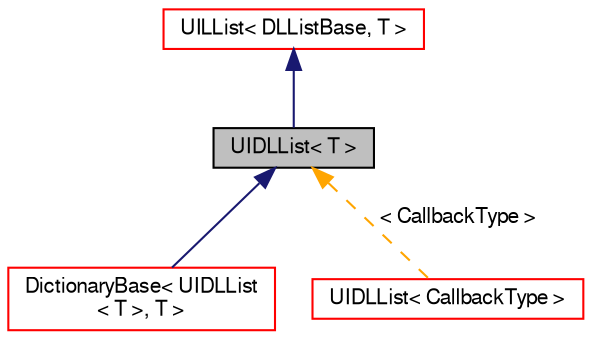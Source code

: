 digraph "UIDLList&lt; T &gt;"
{
  bgcolor="transparent";
  edge [fontname="FreeSans",fontsize="10",labelfontname="FreeSans",labelfontsize="10"];
  node [fontname="FreeSans",fontsize="10",shape=record];
  Node0 [label="UIDLList\< T \>",height=0.2,width=0.4,color="black", fillcolor="grey75", style="filled", fontcolor="black"];
  Node1 -> Node0 [dir="back",color="midnightblue",fontsize="10",style="solid",fontname="FreeSans"];
  Node1 [label="UILList\< DLListBase, T \>",height=0.2,width=0.4,color="red",URL="$a25790.html"];
  Node0 -> Node5 [dir="back",color="midnightblue",fontsize="10",style="solid",fontname="FreeSans"];
  Node5 [label="DictionaryBase\< UIDLList\l\< T \>, T \>",height=0.2,width=0.4,color="red",URL="$a25670.html"];
  Node0 -> Node7 [dir="back",color="orange",fontsize="10",style="dashed",label=" \< CallbackType \>" ,fontname="FreeSans"];
  Node7 [label="UIDLList\< CallbackType \>",height=0.2,width=0.4,color="red",URL="$a25874.html"];
}
